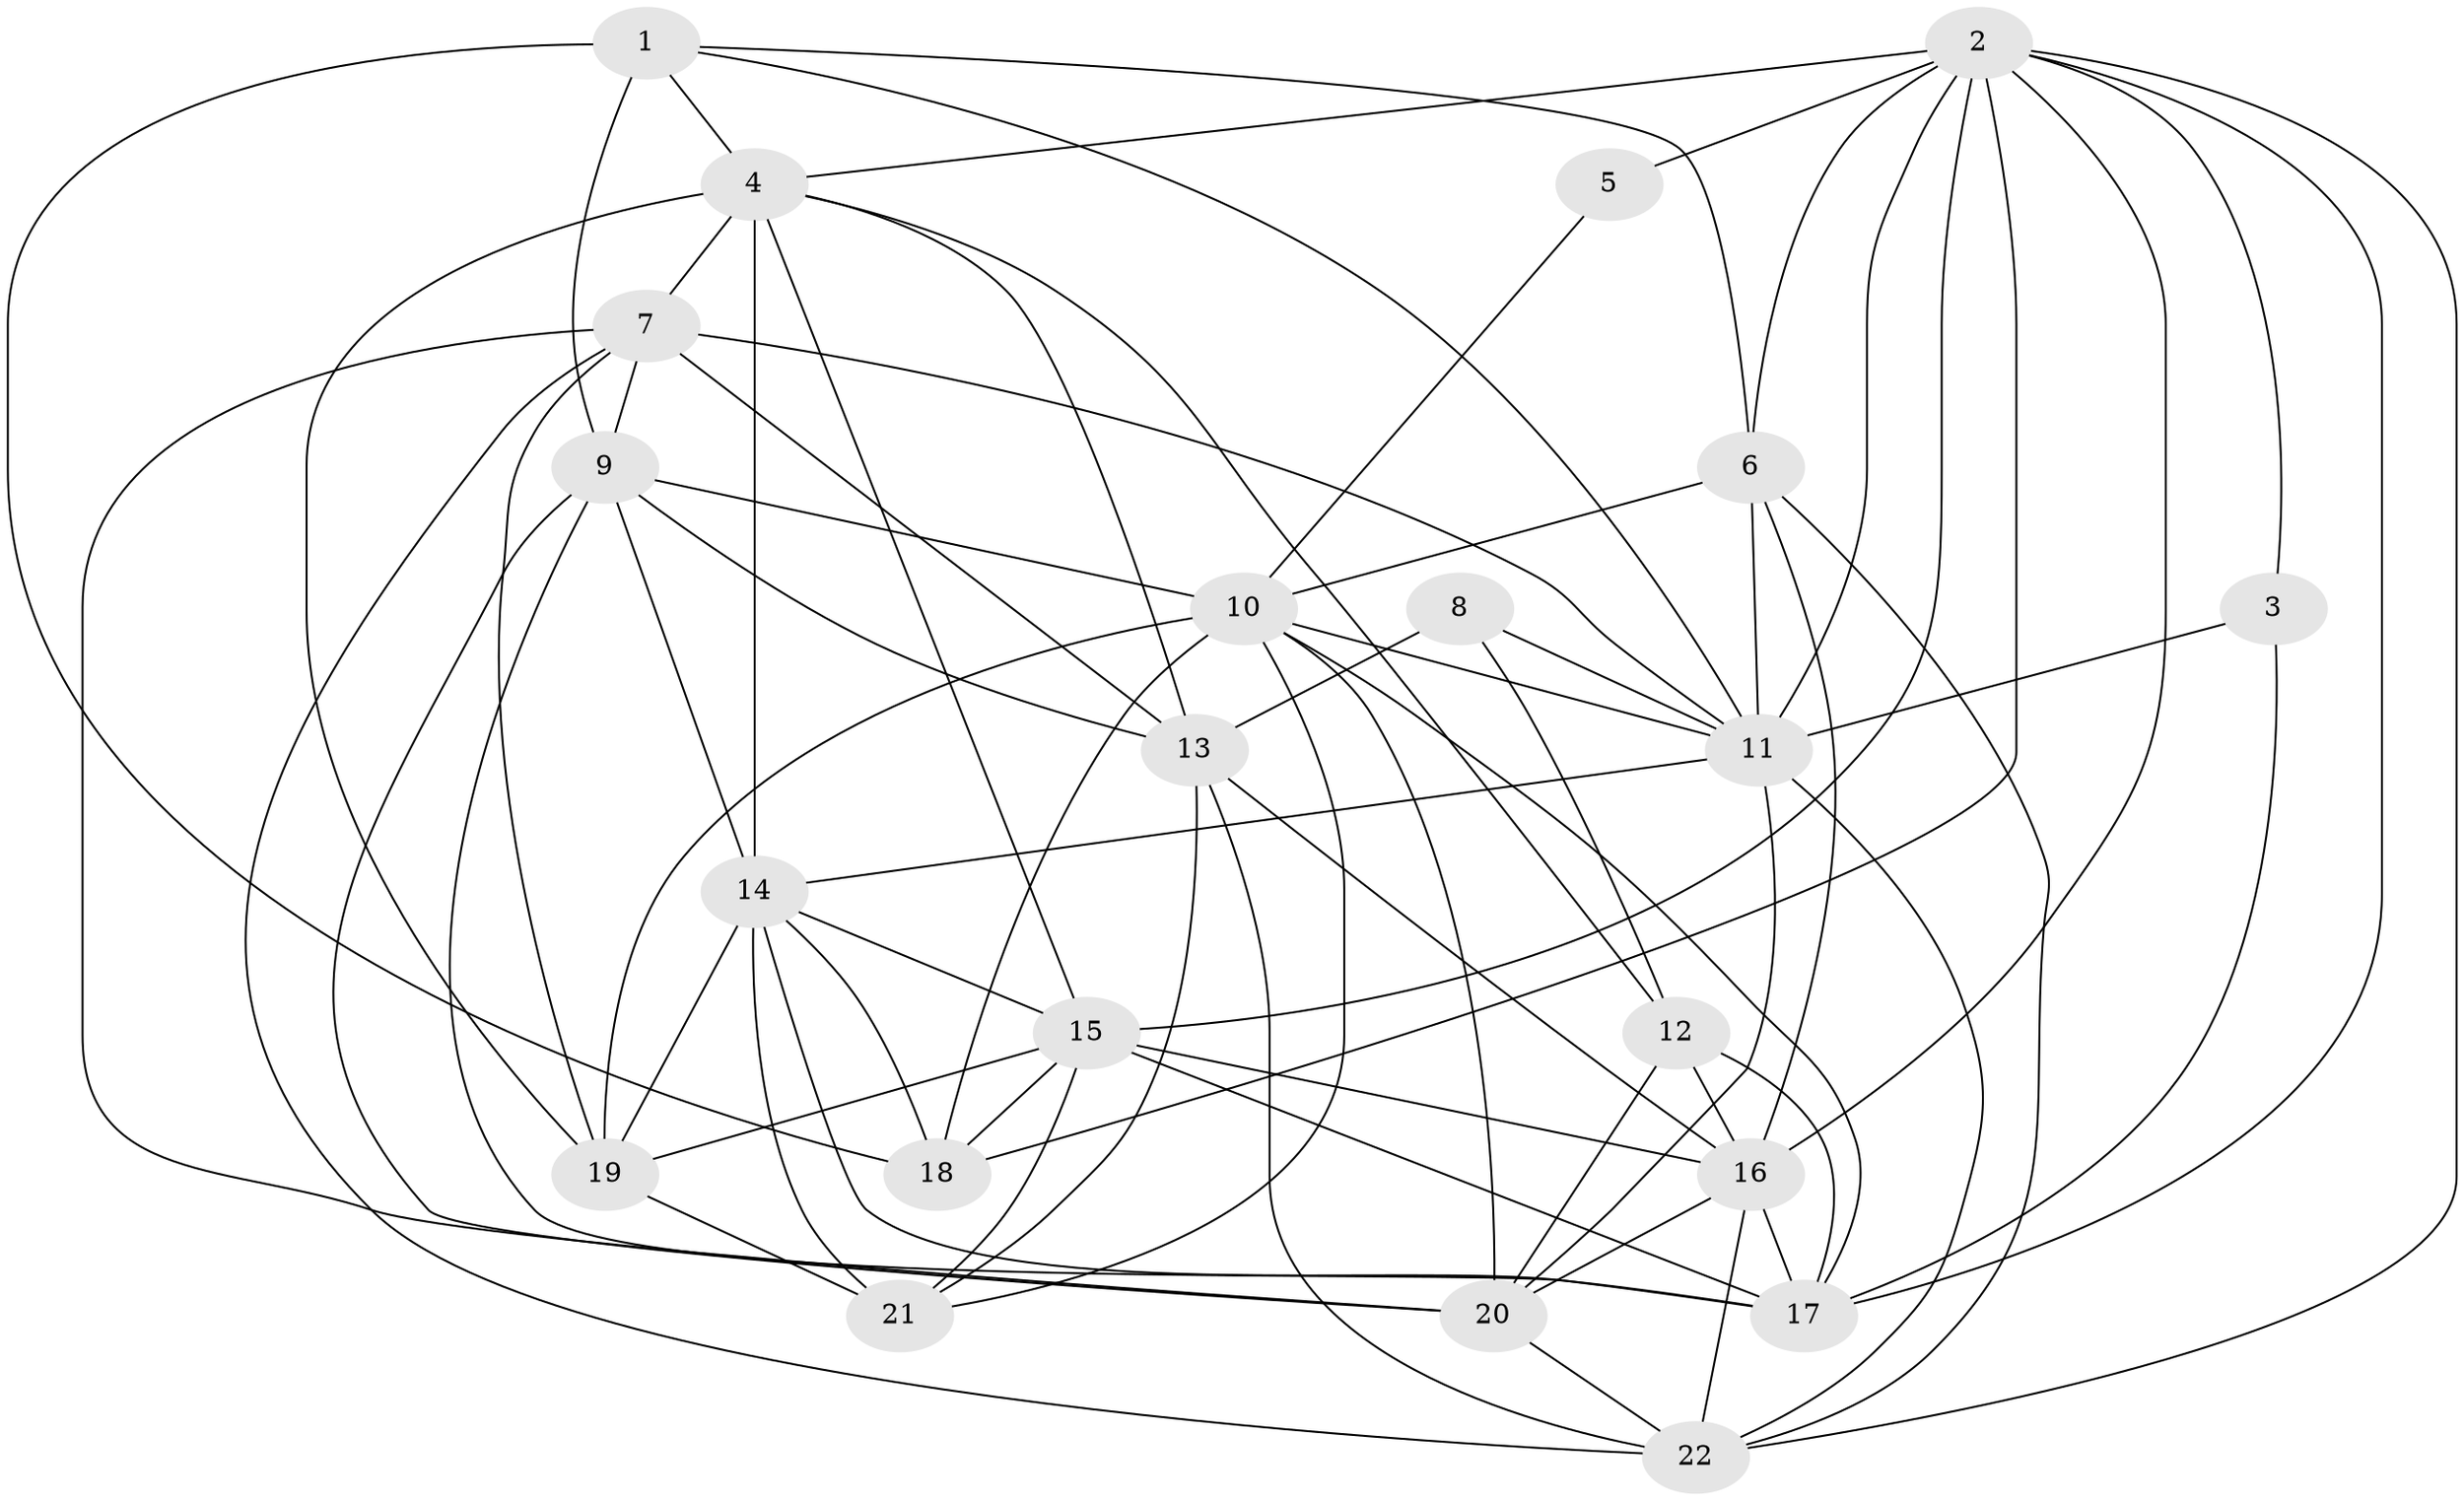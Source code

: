 // original degree distribution, {4: 0.3561643835616438, 7: 0.0410958904109589, 5: 0.2328767123287671, 3: 0.1643835616438356, 2: 0.1506849315068493, 6: 0.0547945205479452}
// Generated by graph-tools (version 1.1) at 2025/37/03/04/25 23:37:14]
// undirected, 22 vertices, 72 edges
graph export_dot {
  node [color=gray90,style=filled];
  1;
  2;
  3;
  4;
  5;
  6;
  7;
  8;
  9;
  10;
  11;
  12;
  13;
  14;
  15;
  16;
  17;
  18;
  19;
  20;
  21;
  22;
  1 -- 4 [weight=1.0];
  1 -- 6 [weight=1.0];
  1 -- 9 [weight=2.0];
  1 -- 11 [weight=1.0];
  1 -- 18 [weight=1.0];
  2 -- 3 [weight=1.0];
  2 -- 4 [weight=1.0];
  2 -- 5 [weight=2.0];
  2 -- 6 [weight=1.0];
  2 -- 11 [weight=1.0];
  2 -- 15 [weight=1.0];
  2 -- 16 [weight=2.0];
  2 -- 17 [weight=1.0];
  2 -- 18 [weight=1.0];
  2 -- 22 [weight=1.0];
  3 -- 11 [weight=3.0];
  3 -- 17 [weight=1.0];
  4 -- 7 [weight=1.0];
  4 -- 12 [weight=1.0];
  4 -- 13 [weight=1.0];
  4 -- 14 [weight=1.0];
  4 -- 15 [weight=1.0];
  4 -- 19 [weight=2.0];
  5 -- 10 [weight=1.0];
  6 -- 10 [weight=1.0];
  6 -- 11 [weight=2.0];
  6 -- 16 [weight=1.0];
  6 -- 22 [weight=1.0];
  7 -- 9 [weight=1.0];
  7 -- 11 [weight=1.0];
  7 -- 13 [weight=2.0];
  7 -- 19 [weight=1.0];
  7 -- 20 [weight=2.0];
  7 -- 22 [weight=1.0];
  8 -- 11 [weight=1.0];
  8 -- 12 [weight=1.0];
  8 -- 13 [weight=1.0];
  9 -- 10 [weight=1.0];
  9 -- 13 [weight=1.0];
  9 -- 14 [weight=3.0];
  9 -- 17 [weight=1.0];
  9 -- 20 [weight=2.0];
  10 -- 11 [weight=1.0];
  10 -- 17 [weight=1.0];
  10 -- 18 [weight=1.0];
  10 -- 19 [weight=1.0];
  10 -- 20 [weight=1.0];
  10 -- 21 [weight=1.0];
  11 -- 14 [weight=1.0];
  11 -- 20 [weight=1.0];
  11 -- 22 [weight=1.0];
  12 -- 16 [weight=1.0];
  12 -- 17 [weight=1.0];
  12 -- 20 [weight=1.0];
  13 -- 16 [weight=2.0];
  13 -- 21 [weight=1.0];
  13 -- 22 [weight=1.0];
  14 -- 15 [weight=1.0];
  14 -- 17 [weight=2.0];
  14 -- 18 [weight=1.0];
  14 -- 19 [weight=1.0];
  14 -- 21 [weight=3.0];
  15 -- 16 [weight=1.0];
  15 -- 17 [weight=1.0];
  15 -- 18 [weight=1.0];
  15 -- 19 [weight=1.0];
  15 -- 21 [weight=2.0];
  16 -- 17 [weight=1.0];
  16 -- 20 [weight=1.0];
  16 -- 22 [weight=1.0];
  19 -- 21 [weight=1.0];
  20 -- 22 [weight=1.0];
}
